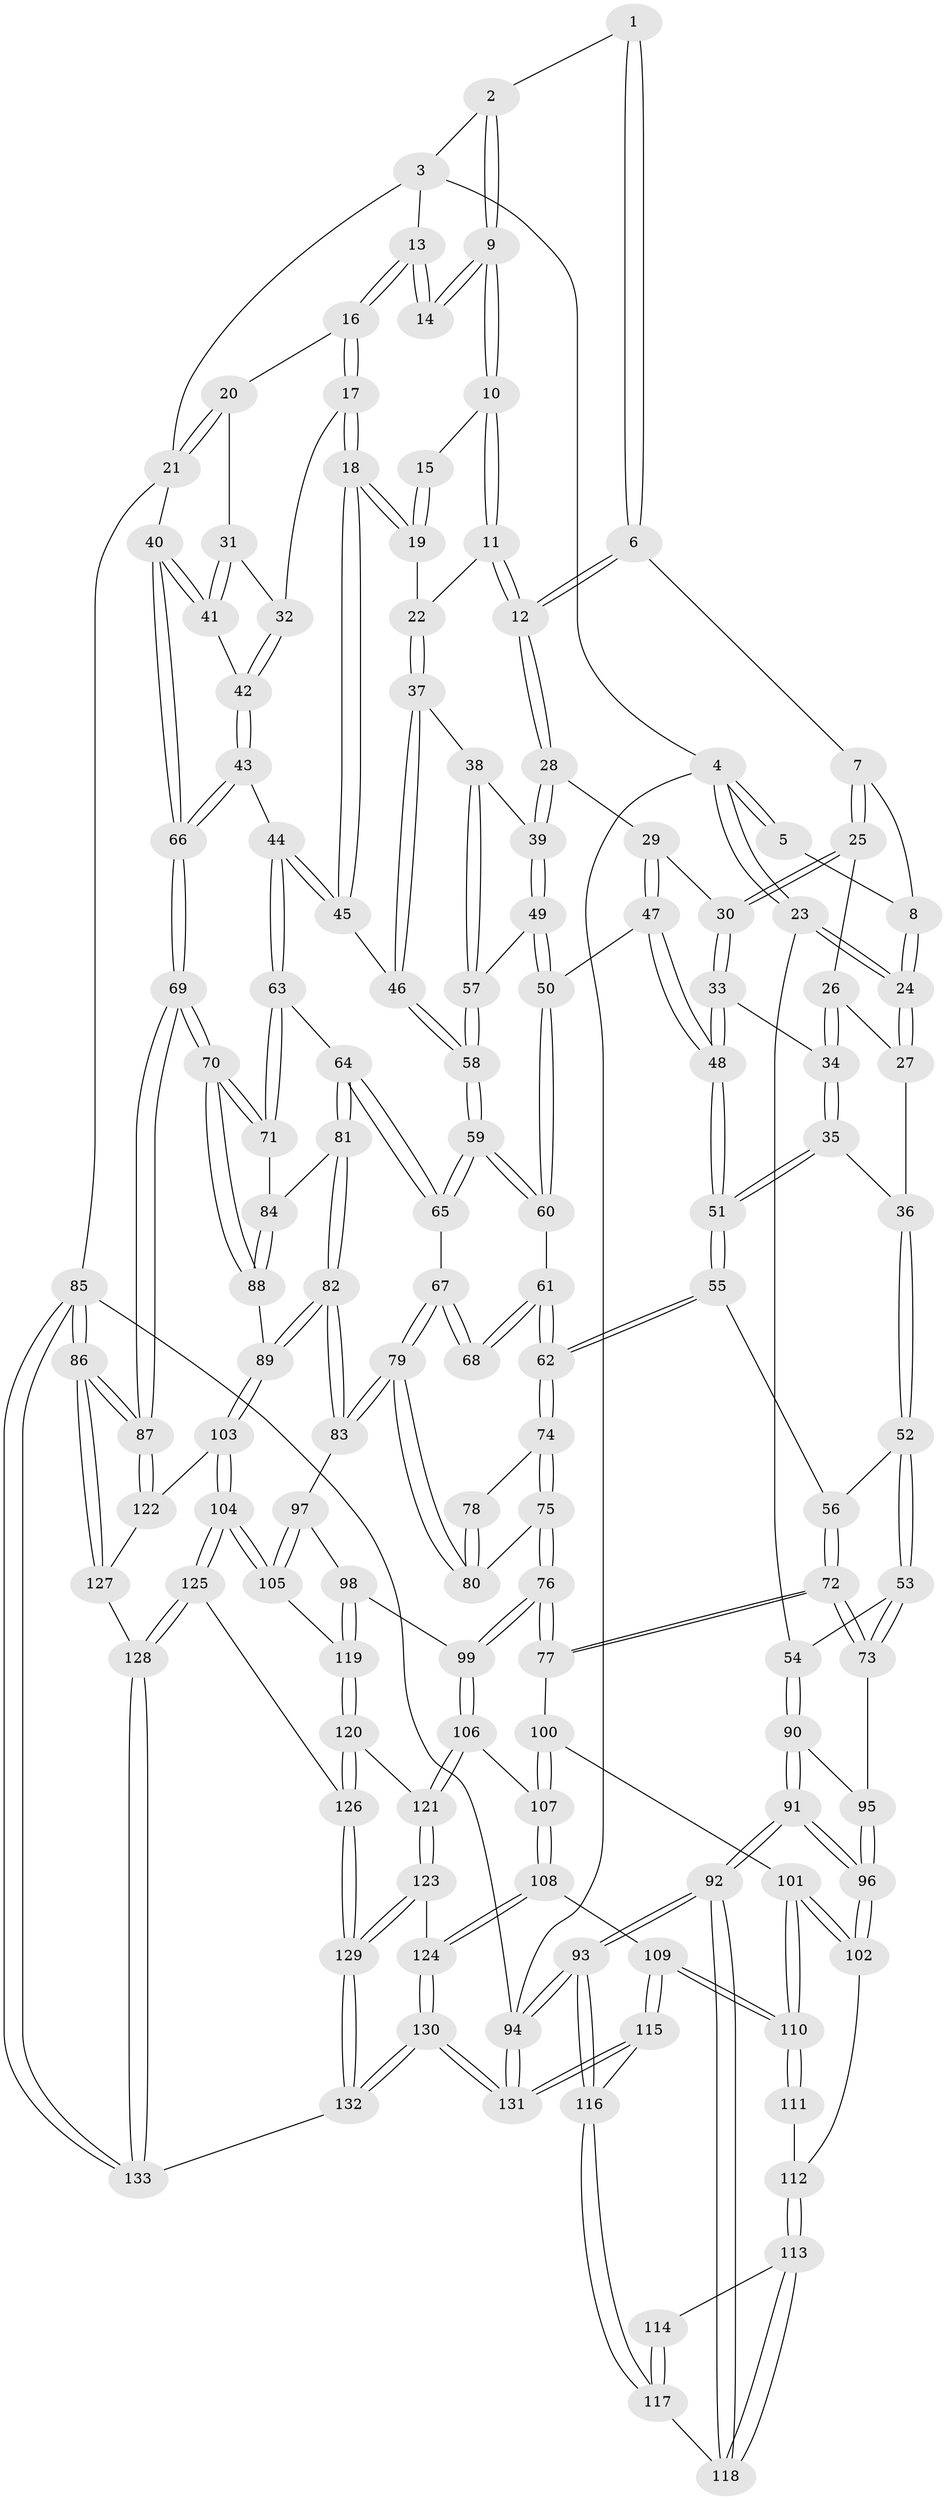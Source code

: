 // coarse degree distribution, {3: 0.16455696202531644, 4: 0.45569620253164556, 5: 0.3037974683544304, 6: 0.05063291139240506, 7: 0.012658227848101266, 2: 0.012658227848101266}
// Generated by graph-tools (version 1.1) at 2025/24/03/03/25 07:24:32]
// undirected, 133 vertices, 329 edges
graph export_dot {
graph [start="1"]
  node [color=gray90,style=filled];
  1 [pos="+0.27178130424213676+0"];
  2 [pos="+0.5821752881854129+0"];
  3 [pos="+0.840528584370931+0"];
  4 [pos="+0+0"];
  5 [pos="+0.23189448638611795+0"];
  6 [pos="+0.30599097675958403+0.015901124327006185"];
  7 [pos="+0.2762607812144298+0.12647124293718873"];
  8 [pos="+0.12040321339976366+0.09404542072781756"];
  9 [pos="+0.5868933389528772+0"];
  10 [pos="+0.5832495686526005+0.0015666306822748341"];
  11 [pos="+0.5580045157497406+0.10762611963655885"];
  12 [pos="+0.521418836893678+0.13785805021783376"];
  13 [pos="+0.8677145481773049+0.07180510493437872"];
  14 [pos="+0.8467763454634849+0.07501978301456519"];
  15 [pos="+0.7834296742263456+0.1091814859126703"];
  16 [pos="+0.8839220936285186+0.08829151841554689"];
  17 [pos="+0.8192369822974395+0.20645467496689116"];
  18 [pos="+0.7308448252115978+0.21676449091369462"];
  19 [pos="+0.7176585938950861+0.2046199228370835"];
  20 [pos="+0.9855460808097392+0.127549142952081"];
  21 [pos="+1+0.11397038489053872"];
  22 [pos="+0.6557546286417403+0.1819400787517203"];
  23 [pos="+0+0.29236207615269455"];
  24 [pos="+0+0.2512766156345191"];
  25 [pos="+0.2973714945046115+0.16726864829469879"];
  26 [pos="+0.2948302610299566+0.1732777862353664"];
  27 [pos="+0.21366564165360954+0.22803439832507633"];
  28 [pos="+0.5153611527315171+0.145532797379785"];
  29 [pos="+0.5088619278326252+0.14892033362374335"];
  30 [pos="+0.45404692892826537+0.16619308860761725"];
  31 [pos="+0.9036446246700957+0.24037084445437473"];
  32 [pos="+0.8652044046241317+0.24620097495327137"];
  33 [pos="+0.3809593345585862+0.2844332087991717"];
  34 [pos="+0.3061324849700695+0.23494010918413608"];
  35 [pos="+0.29085913611831826+0.3034148726296105"];
  36 [pos="+0.2411594072887012+0.3057934350856218"];
  37 [pos="+0.6332292659439235+0.32188794988653546"];
  38 [pos="+0.6110051467484859+0.3269103072421393"];
  39 [pos="+0.5367237616446865+0.2690325446135869"];
  40 [pos="+1+0.37010675673327026"];
  41 [pos="+0.9555894067520507+0.32138497604122956"];
  42 [pos="+0.8141191828876995+0.38050525730144563"];
  43 [pos="+0.8020299558758274+0.3920764610896794"];
  44 [pos="+0.7811483375356262+0.3924754350009988"];
  45 [pos="+0.7577384617519376+0.3598178631778793"];
  46 [pos="+0.6593743115842756+0.33658869383500273"];
  47 [pos="+0.4242414353120415+0.35379103010635804"];
  48 [pos="+0.3814829298810446+0.36029219783249533"];
  49 [pos="+0.5075084572114823+0.35721505199575576"];
  50 [pos="+0.49121433454214636+0.3708686866700616"];
  51 [pos="+0.35288462258558356+0.38230036648180193"];
  52 [pos="+0.1613192422865728+0.3797287464928712"];
  53 [pos="+0.04893154476444812+0.3795258631280715"];
  54 [pos="+0+0.3117643945504212"];
  55 [pos="+0.34944474618245214+0.39054810708193755"];
  56 [pos="+0.2861459664976094+0.4338721934906526"];
  57 [pos="+0.585205818352674+0.37084743675043935"];
  58 [pos="+0.6089976995121595+0.4310828820014128"];
  59 [pos="+0.615679086593744+0.4695591590740438"];
  60 [pos="+0.4914432792884687+0.37196027876857507"];
  61 [pos="+0.487190743506706+0.44851615613316226"];
  62 [pos="+0.43114180759371695+0.49177459914949745"];
  63 [pos="+0.7258272236570151+0.4607655961727481"];
  64 [pos="+0.6390369806901942+0.4782093448800702"];
  65 [pos="+0.6161394219741542+0.4707753879000622"];
  66 [pos="+1+0.6566779419784704"];
  67 [pos="+0.5803136155674998+0.48634020407830175"];
  68 [pos="+0.5749292965415317+0.48625869955142687"];
  69 [pos="+1+0.6826470882315668"];
  70 [pos="+1+0.6597218261432443"];
  71 [pos="+0.7512365565746283+0.5378195338492479"];
  72 [pos="+0.26879310902401965+0.6217664834641242"];
  73 [pos="+0.2447904810269509+0.610339965448668"];
  74 [pos="+0.43002950697214376+0.5177533053048539"];
  75 [pos="+0.4011447267566878+0.6116064653205648"];
  76 [pos="+0.31244194345655807+0.643536357824325"];
  77 [pos="+0.27906785523150546+0.6363701194007844"];
  78 [pos="+0.5263391752917173+0.5147006635728586"];
  79 [pos="+0.5309075062871386+0.6570315955534004"];
  80 [pos="+0.48148057868040117+0.6348265034004047"];
  81 [pos="+0.6386518549306879+0.552302904409262"];
  82 [pos="+0.6133241347475578+0.6862587203931987"];
  83 [pos="+0.5491062773456589+0.6725792975466092"];
  84 [pos="+0.7305034057497523+0.5908306471046565"];
  85 [pos="+1+1"];
  86 [pos="+1+1"];
  87 [pos="+1+0.7208254301958578"];
  88 [pos="+0.7202099223267817+0.6400640088119127"];
  89 [pos="+0.6456094732378919+0.707079906877827"];
  90 [pos="+0+0.3211156985376023"];
  91 [pos="+0+0.6056436530581479"];
  92 [pos="+0+1"];
  93 [pos="+0+1"];
  94 [pos="+0+1"];
  95 [pos="+0.1691488421947199+0.6073746407902391"];
  96 [pos="+0+0.6389195477399348"];
  97 [pos="+0.5387410683855318+0.689399756109443"];
  98 [pos="+0.45971315219420283+0.7810132568163636"];
  99 [pos="+0.33922675117027523+0.7013630650124946"];
  100 [pos="+0.27752229351280816+0.638343973655896"];
  101 [pos="+0.22738416826952604+0.6928363462266592"];
  102 [pos="+0+0.6981813391372407"];
  103 [pos="+0.6513375180202757+0.7200789857247233"];
  104 [pos="+0.5569073034548734+0.8514312843437702"];
  105 [pos="+0.5211066292846488+0.8338638156278187"];
  106 [pos="+0.35313894922843114+0.8141143016382766"];
  107 [pos="+0.2800064452701145+0.8344921249028104"];
  108 [pos="+0.23306386685879368+0.8713143133275083"];
  109 [pos="+0.20424217415574375+0.8586137197350725"];
  110 [pos="+0.19644599254945025+0.7548673097551104"];
  111 [pos="+0.13813574962366015+0.7676041545075579"];
  112 [pos="+0.02106520063491808+0.7227838524156053"];
  113 [pos="+0.06151207722136039+0.8130050680111337"];
  114 [pos="+0.12851195130243034+0.7799256438995712"];
  115 [pos="+0.13386871000041956+0.8972624965792566"];
  116 [pos="+0.11600401609401738+0.8900421902249551"];
  117 [pos="+0.10295768973378874+0.8710974400279267"];
  118 [pos="+0.06464785438396896+0.8357543375784983"];
  119 [pos="+0.46047948495578417+0.8267472460387858"];
  120 [pos="+0.4366984671202599+0.8510870911589362"];
  121 [pos="+0.3801332893468807+0.8552584595334095"];
  122 [pos="+0.712022207661559+0.7805302679569498"];
  123 [pos="+0.3548119564901812+0.9006088545538765"];
  124 [pos="+0.28512008121292065+0.9324187377369562"];
  125 [pos="+0.5708095817343005+0.9036382914925107"];
  126 [pos="+0.4825200794329563+0.9448929361242926"];
  127 [pos="+0.7085624879019878+0.8825340925962851"];
  128 [pos="+0.6545553711727327+0.9513343215240461"];
  129 [pos="+0.4497028408864221+1"];
  130 [pos="+0.23250380993464956+1"];
  131 [pos="+0.1826944154124679+1"];
  132 [pos="+0.44059266597783453+1"];
  133 [pos="+0.6739904371392383+1"];
  1 -- 2;
  1 -- 6;
  1 -- 6;
  2 -- 3;
  2 -- 9;
  2 -- 9;
  3 -- 4;
  3 -- 13;
  3 -- 21;
  4 -- 5;
  4 -- 5;
  4 -- 23;
  4 -- 23;
  4 -- 94;
  5 -- 8;
  6 -- 7;
  6 -- 12;
  6 -- 12;
  7 -- 8;
  7 -- 25;
  7 -- 25;
  8 -- 24;
  8 -- 24;
  9 -- 10;
  9 -- 10;
  9 -- 14;
  9 -- 14;
  10 -- 11;
  10 -- 11;
  10 -- 15;
  11 -- 12;
  11 -- 12;
  11 -- 22;
  12 -- 28;
  12 -- 28;
  13 -- 14;
  13 -- 14;
  13 -- 16;
  13 -- 16;
  15 -- 19;
  15 -- 19;
  16 -- 17;
  16 -- 17;
  16 -- 20;
  17 -- 18;
  17 -- 18;
  17 -- 32;
  18 -- 19;
  18 -- 19;
  18 -- 45;
  18 -- 45;
  19 -- 22;
  20 -- 21;
  20 -- 21;
  20 -- 31;
  21 -- 40;
  21 -- 85;
  22 -- 37;
  22 -- 37;
  23 -- 24;
  23 -- 24;
  23 -- 54;
  24 -- 27;
  24 -- 27;
  25 -- 26;
  25 -- 30;
  25 -- 30;
  26 -- 27;
  26 -- 34;
  26 -- 34;
  27 -- 36;
  28 -- 29;
  28 -- 39;
  28 -- 39;
  29 -- 30;
  29 -- 47;
  29 -- 47;
  30 -- 33;
  30 -- 33;
  31 -- 32;
  31 -- 41;
  31 -- 41;
  32 -- 42;
  32 -- 42;
  33 -- 34;
  33 -- 48;
  33 -- 48;
  34 -- 35;
  34 -- 35;
  35 -- 36;
  35 -- 51;
  35 -- 51;
  36 -- 52;
  36 -- 52;
  37 -- 38;
  37 -- 46;
  37 -- 46;
  38 -- 39;
  38 -- 57;
  38 -- 57;
  39 -- 49;
  39 -- 49;
  40 -- 41;
  40 -- 41;
  40 -- 66;
  40 -- 66;
  41 -- 42;
  42 -- 43;
  42 -- 43;
  43 -- 44;
  43 -- 66;
  43 -- 66;
  44 -- 45;
  44 -- 45;
  44 -- 63;
  44 -- 63;
  45 -- 46;
  46 -- 58;
  46 -- 58;
  47 -- 48;
  47 -- 48;
  47 -- 50;
  48 -- 51;
  48 -- 51;
  49 -- 50;
  49 -- 50;
  49 -- 57;
  50 -- 60;
  50 -- 60;
  51 -- 55;
  51 -- 55;
  52 -- 53;
  52 -- 53;
  52 -- 56;
  53 -- 54;
  53 -- 73;
  53 -- 73;
  54 -- 90;
  54 -- 90;
  55 -- 56;
  55 -- 62;
  55 -- 62;
  56 -- 72;
  56 -- 72;
  57 -- 58;
  57 -- 58;
  58 -- 59;
  58 -- 59;
  59 -- 60;
  59 -- 60;
  59 -- 65;
  59 -- 65;
  60 -- 61;
  61 -- 62;
  61 -- 62;
  61 -- 68;
  61 -- 68;
  62 -- 74;
  62 -- 74;
  63 -- 64;
  63 -- 71;
  63 -- 71;
  64 -- 65;
  64 -- 65;
  64 -- 81;
  64 -- 81;
  65 -- 67;
  66 -- 69;
  66 -- 69;
  67 -- 68;
  67 -- 68;
  67 -- 79;
  67 -- 79;
  69 -- 70;
  69 -- 70;
  69 -- 87;
  69 -- 87;
  70 -- 71;
  70 -- 71;
  70 -- 88;
  70 -- 88;
  71 -- 84;
  72 -- 73;
  72 -- 73;
  72 -- 77;
  72 -- 77;
  73 -- 95;
  74 -- 75;
  74 -- 75;
  74 -- 78;
  75 -- 76;
  75 -- 76;
  75 -- 80;
  76 -- 77;
  76 -- 77;
  76 -- 99;
  76 -- 99;
  77 -- 100;
  78 -- 80;
  78 -- 80;
  79 -- 80;
  79 -- 80;
  79 -- 83;
  79 -- 83;
  81 -- 82;
  81 -- 82;
  81 -- 84;
  82 -- 83;
  82 -- 83;
  82 -- 89;
  82 -- 89;
  83 -- 97;
  84 -- 88;
  84 -- 88;
  85 -- 86;
  85 -- 86;
  85 -- 133;
  85 -- 133;
  85 -- 94;
  86 -- 87;
  86 -- 87;
  86 -- 127;
  86 -- 127;
  87 -- 122;
  87 -- 122;
  88 -- 89;
  89 -- 103;
  89 -- 103;
  90 -- 91;
  90 -- 91;
  90 -- 95;
  91 -- 92;
  91 -- 92;
  91 -- 96;
  91 -- 96;
  92 -- 93;
  92 -- 93;
  92 -- 118;
  92 -- 118;
  93 -- 94;
  93 -- 94;
  93 -- 116;
  93 -- 116;
  94 -- 131;
  94 -- 131;
  95 -- 96;
  95 -- 96;
  96 -- 102;
  96 -- 102;
  97 -- 98;
  97 -- 105;
  97 -- 105;
  98 -- 99;
  98 -- 119;
  98 -- 119;
  99 -- 106;
  99 -- 106;
  100 -- 101;
  100 -- 107;
  100 -- 107;
  101 -- 102;
  101 -- 102;
  101 -- 110;
  101 -- 110;
  102 -- 112;
  103 -- 104;
  103 -- 104;
  103 -- 122;
  104 -- 105;
  104 -- 105;
  104 -- 125;
  104 -- 125;
  105 -- 119;
  106 -- 107;
  106 -- 121;
  106 -- 121;
  107 -- 108;
  107 -- 108;
  108 -- 109;
  108 -- 124;
  108 -- 124;
  109 -- 110;
  109 -- 110;
  109 -- 115;
  109 -- 115;
  110 -- 111;
  110 -- 111;
  111 -- 112;
  112 -- 113;
  112 -- 113;
  113 -- 114;
  113 -- 118;
  113 -- 118;
  114 -- 117;
  114 -- 117;
  115 -- 116;
  115 -- 131;
  115 -- 131;
  116 -- 117;
  116 -- 117;
  117 -- 118;
  119 -- 120;
  119 -- 120;
  120 -- 121;
  120 -- 126;
  120 -- 126;
  121 -- 123;
  121 -- 123;
  122 -- 127;
  123 -- 124;
  123 -- 129;
  123 -- 129;
  124 -- 130;
  124 -- 130;
  125 -- 126;
  125 -- 128;
  125 -- 128;
  126 -- 129;
  126 -- 129;
  127 -- 128;
  128 -- 133;
  128 -- 133;
  129 -- 132;
  129 -- 132;
  130 -- 131;
  130 -- 131;
  130 -- 132;
  130 -- 132;
  132 -- 133;
}
